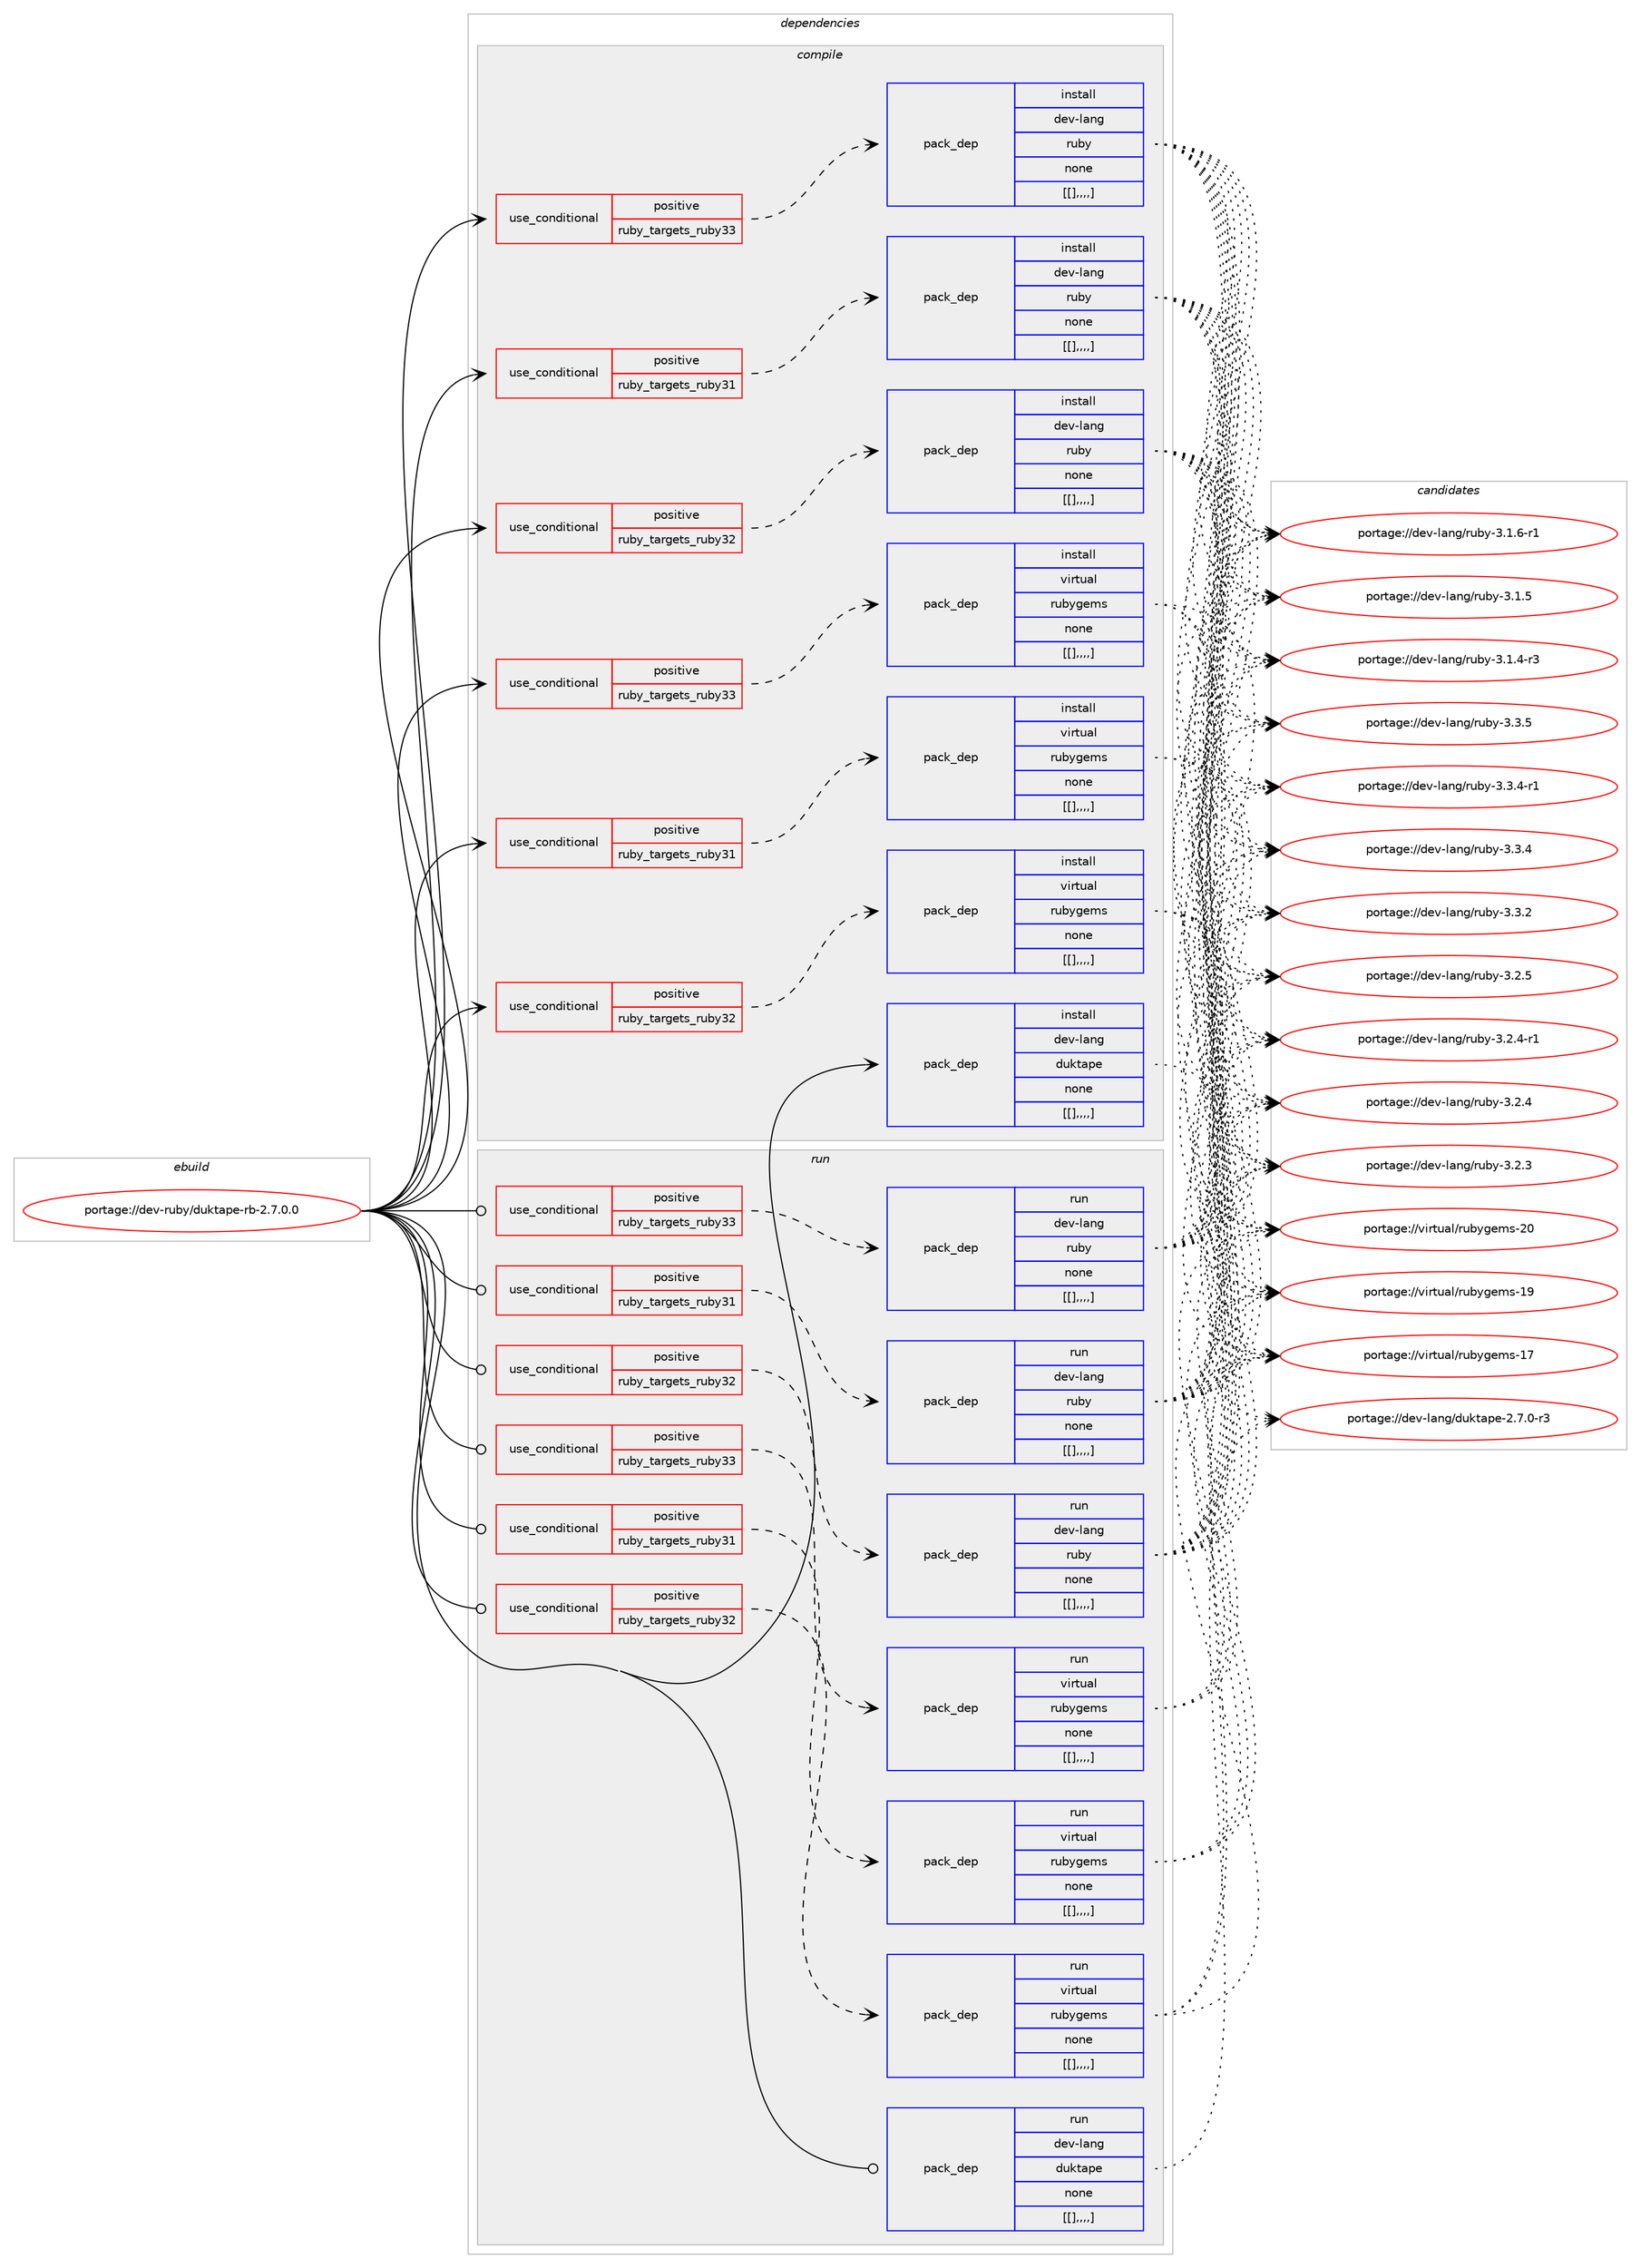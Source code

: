 digraph prolog {

# *************
# Graph options
# *************

newrank=true;
concentrate=true;
compound=true;
graph [rankdir=LR,fontname=Helvetica,fontsize=10,ranksep=1.5];#, ranksep=2.5, nodesep=0.2];
edge  [arrowhead=vee];
node  [fontname=Helvetica,fontsize=10];

# **********
# The ebuild
# **********

subgraph cluster_leftcol {
color=gray;
label=<<i>ebuild</i>>;
id [label="portage://dev-ruby/duktape-rb-2.7.0.0", color=red, width=4, href="../dev-ruby/duktape-rb-2.7.0.0.svg"];
}

# ****************
# The dependencies
# ****************

subgraph cluster_midcol {
color=gray;
label=<<i>dependencies</i>>;
subgraph cluster_compile {
fillcolor="#eeeeee";
style=filled;
label=<<i>compile</i>>;
subgraph cond48105 {
dependency184489 [label=<<TABLE BORDER="0" CELLBORDER="1" CELLSPACING="0" CELLPADDING="4"><TR><TD ROWSPAN="3" CELLPADDING="10">use_conditional</TD></TR><TR><TD>positive</TD></TR><TR><TD>ruby_targets_ruby31</TD></TR></TABLE>>, shape=none, color=red];
subgraph pack135094 {
dependency184490 [label=<<TABLE BORDER="0" CELLBORDER="1" CELLSPACING="0" CELLPADDING="4" WIDTH="220"><TR><TD ROWSPAN="6" CELLPADDING="30">pack_dep</TD></TR><TR><TD WIDTH="110">install</TD></TR><TR><TD>dev-lang</TD></TR><TR><TD>ruby</TD></TR><TR><TD>none</TD></TR><TR><TD>[[],,,,]</TD></TR></TABLE>>, shape=none, color=blue];
}
dependency184489:e -> dependency184490:w [weight=20,style="dashed",arrowhead="vee"];
}
id:e -> dependency184489:w [weight=20,style="solid",arrowhead="vee"];
subgraph cond48106 {
dependency184491 [label=<<TABLE BORDER="0" CELLBORDER="1" CELLSPACING="0" CELLPADDING="4"><TR><TD ROWSPAN="3" CELLPADDING="10">use_conditional</TD></TR><TR><TD>positive</TD></TR><TR><TD>ruby_targets_ruby31</TD></TR></TABLE>>, shape=none, color=red];
subgraph pack135095 {
dependency184492 [label=<<TABLE BORDER="0" CELLBORDER="1" CELLSPACING="0" CELLPADDING="4" WIDTH="220"><TR><TD ROWSPAN="6" CELLPADDING="30">pack_dep</TD></TR><TR><TD WIDTH="110">install</TD></TR><TR><TD>virtual</TD></TR><TR><TD>rubygems</TD></TR><TR><TD>none</TD></TR><TR><TD>[[],,,,]</TD></TR></TABLE>>, shape=none, color=blue];
}
dependency184491:e -> dependency184492:w [weight=20,style="dashed",arrowhead="vee"];
}
id:e -> dependency184491:w [weight=20,style="solid",arrowhead="vee"];
subgraph cond48107 {
dependency184493 [label=<<TABLE BORDER="0" CELLBORDER="1" CELLSPACING="0" CELLPADDING="4"><TR><TD ROWSPAN="3" CELLPADDING="10">use_conditional</TD></TR><TR><TD>positive</TD></TR><TR><TD>ruby_targets_ruby32</TD></TR></TABLE>>, shape=none, color=red];
subgraph pack135096 {
dependency184494 [label=<<TABLE BORDER="0" CELLBORDER="1" CELLSPACING="0" CELLPADDING="4" WIDTH="220"><TR><TD ROWSPAN="6" CELLPADDING="30">pack_dep</TD></TR><TR><TD WIDTH="110">install</TD></TR><TR><TD>dev-lang</TD></TR><TR><TD>ruby</TD></TR><TR><TD>none</TD></TR><TR><TD>[[],,,,]</TD></TR></TABLE>>, shape=none, color=blue];
}
dependency184493:e -> dependency184494:w [weight=20,style="dashed",arrowhead="vee"];
}
id:e -> dependency184493:w [weight=20,style="solid",arrowhead="vee"];
subgraph cond48108 {
dependency184495 [label=<<TABLE BORDER="0" CELLBORDER="1" CELLSPACING="0" CELLPADDING="4"><TR><TD ROWSPAN="3" CELLPADDING="10">use_conditional</TD></TR><TR><TD>positive</TD></TR><TR><TD>ruby_targets_ruby32</TD></TR></TABLE>>, shape=none, color=red];
subgraph pack135097 {
dependency184496 [label=<<TABLE BORDER="0" CELLBORDER="1" CELLSPACING="0" CELLPADDING="4" WIDTH="220"><TR><TD ROWSPAN="6" CELLPADDING="30">pack_dep</TD></TR><TR><TD WIDTH="110">install</TD></TR><TR><TD>virtual</TD></TR><TR><TD>rubygems</TD></TR><TR><TD>none</TD></TR><TR><TD>[[],,,,]</TD></TR></TABLE>>, shape=none, color=blue];
}
dependency184495:e -> dependency184496:w [weight=20,style="dashed",arrowhead="vee"];
}
id:e -> dependency184495:w [weight=20,style="solid",arrowhead="vee"];
subgraph cond48109 {
dependency184497 [label=<<TABLE BORDER="0" CELLBORDER="1" CELLSPACING="0" CELLPADDING="4"><TR><TD ROWSPAN="3" CELLPADDING="10">use_conditional</TD></TR><TR><TD>positive</TD></TR><TR><TD>ruby_targets_ruby33</TD></TR></TABLE>>, shape=none, color=red];
subgraph pack135098 {
dependency184498 [label=<<TABLE BORDER="0" CELLBORDER="1" CELLSPACING="0" CELLPADDING="4" WIDTH="220"><TR><TD ROWSPAN="6" CELLPADDING="30">pack_dep</TD></TR><TR><TD WIDTH="110">install</TD></TR><TR><TD>dev-lang</TD></TR><TR><TD>ruby</TD></TR><TR><TD>none</TD></TR><TR><TD>[[],,,,]</TD></TR></TABLE>>, shape=none, color=blue];
}
dependency184497:e -> dependency184498:w [weight=20,style="dashed",arrowhead="vee"];
}
id:e -> dependency184497:w [weight=20,style="solid",arrowhead="vee"];
subgraph cond48110 {
dependency184499 [label=<<TABLE BORDER="0" CELLBORDER="1" CELLSPACING="0" CELLPADDING="4"><TR><TD ROWSPAN="3" CELLPADDING="10">use_conditional</TD></TR><TR><TD>positive</TD></TR><TR><TD>ruby_targets_ruby33</TD></TR></TABLE>>, shape=none, color=red];
subgraph pack135099 {
dependency184500 [label=<<TABLE BORDER="0" CELLBORDER="1" CELLSPACING="0" CELLPADDING="4" WIDTH="220"><TR><TD ROWSPAN="6" CELLPADDING="30">pack_dep</TD></TR><TR><TD WIDTH="110">install</TD></TR><TR><TD>virtual</TD></TR><TR><TD>rubygems</TD></TR><TR><TD>none</TD></TR><TR><TD>[[],,,,]</TD></TR></TABLE>>, shape=none, color=blue];
}
dependency184499:e -> dependency184500:w [weight=20,style="dashed",arrowhead="vee"];
}
id:e -> dependency184499:w [weight=20,style="solid",arrowhead="vee"];
subgraph pack135100 {
dependency184501 [label=<<TABLE BORDER="0" CELLBORDER="1" CELLSPACING="0" CELLPADDING="4" WIDTH="220"><TR><TD ROWSPAN="6" CELLPADDING="30">pack_dep</TD></TR><TR><TD WIDTH="110">install</TD></TR><TR><TD>dev-lang</TD></TR><TR><TD>duktape</TD></TR><TR><TD>none</TD></TR><TR><TD>[[],,,,]</TD></TR></TABLE>>, shape=none, color=blue];
}
id:e -> dependency184501:w [weight=20,style="solid",arrowhead="vee"];
}
subgraph cluster_compileandrun {
fillcolor="#eeeeee";
style=filled;
label=<<i>compile and run</i>>;
}
subgraph cluster_run {
fillcolor="#eeeeee";
style=filled;
label=<<i>run</i>>;
subgraph cond48111 {
dependency184502 [label=<<TABLE BORDER="0" CELLBORDER="1" CELLSPACING="0" CELLPADDING="4"><TR><TD ROWSPAN="3" CELLPADDING="10">use_conditional</TD></TR><TR><TD>positive</TD></TR><TR><TD>ruby_targets_ruby31</TD></TR></TABLE>>, shape=none, color=red];
subgraph pack135101 {
dependency184503 [label=<<TABLE BORDER="0" CELLBORDER="1" CELLSPACING="0" CELLPADDING="4" WIDTH="220"><TR><TD ROWSPAN="6" CELLPADDING="30">pack_dep</TD></TR><TR><TD WIDTH="110">run</TD></TR><TR><TD>dev-lang</TD></TR><TR><TD>ruby</TD></TR><TR><TD>none</TD></TR><TR><TD>[[],,,,]</TD></TR></TABLE>>, shape=none, color=blue];
}
dependency184502:e -> dependency184503:w [weight=20,style="dashed",arrowhead="vee"];
}
id:e -> dependency184502:w [weight=20,style="solid",arrowhead="odot"];
subgraph cond48112 {
dependency184504 [label=<<TABLE BORDER="0" CELLBORDER="1" CELLSPACING="0" CELLPADDING="4"><TR><TD ROWSPAN="3" CELLPADDING="10">use_conditional</TD></TR><TR><TD>positive</TD></TR><TR><TD>ruby_targets_ruby31</TD></TR></TABLE>>, shape=none, color=red];
subgraph pack135102 {
dependency184505 [label=<<TABLE BORDER="0" CELLBORDER="1" CELLSPACING="0" CELLPADDING="4" WIDTH="220"><TR><TD ROWSPAN="6" CELLPADDING="30">pack_dep</TD></TR><TR><TD WIDTH="110">run</TD></TR><TR><TD>virtual</TD></TR><TR><TD>rubygems</TD></TR><TR><TD>none</TD></TR><TR><TD>[[],,,,]</TD></TR></TABLE>>, shape=none, color=blue];
}
dependency184504:e -> dependency184505:w [weight=20,style="dashed",arrowhead="vee"];
}
id:e -> dependency184504:w [weight=20,style="solid",arrowhead="odot"];
subgraph cond48113 {
dependency184506 [label=<<TABLE BORDER="0" CELLBORDER="1" CELLSPACING="0" CELLPADDING="4"><TR><TD ROWSPAN="3" CELLPADDING="10">use_conditional</TD></TR><TR><TD>positive</TD></TR><TR><TD>ruby_targets_ruby32</TD></TR></TABLE>>, shape=none, color=red];
subgraph pack135103 {
dependency184507 [label=<<TABLE BORDER="0" CELLBORDER="1" CELLSPACING="0" CELLPADDING="4" WIDTH="220"><TR><TD ROWSPAN="6" CELLPADDING="30">pack_dep</TD></TR><TR><TD WIDTH="110">run</TD></TR><TR><TD>dev-lang</TD></TR><TR><TD>ruby</TD></TR><TR><TD>none</TD></TR><TR><TD>[[],,,,]</TD></TR></TABLE>>, shape=none, color=blue];
}
dependency184506:e -> dependency184507:w [weight=20,style="dashed",arrowhead="vee"];
}
id:e -> dependency184506:w [weight=20,style="solid",arrowhead="odot"];
subgraph cond48114 {
dependency184508 [label=<<TABLE BORDER="0" CELLBORDER="1" CELLSPACING="0" CELLPADDING="4"><TR><TD ROWSPAN="3" CELLPADDING="10">use_conditional</TD></TR><TR><TD>positive</TD></TR><TR><TD>ruby_targets_ruby32</TD></TR></TABLE>>, shape=none, color=red];
subgraph pack135104 {
dependency184509 [label=<<TABLE BORDER="0" CELLBORDER="1" CELLSPACING="0" CELLPADDING="4" WIDTH="220"><TR><TD ROWSPAN="6" CELLPADDING="30">pack_dep</TD></TR><TR><TD WIDTH="110">run</TD></TR><TR><TD>virtual</TD></TR><TR><TD>rubygems</TD></TR><TR><TD>none</TD></TR><TR><TD>[[],,,,]</TD></TR></TABLE>>, shape=none, color=blue];
}
dependency184508:e -> dependency184509:w [weight=20,style="dashed",arrowhead="vee"];
}
id:e -> dependency184508:w [weight=20,style="solid",arrowhead="odot"];
subgraph cond48115 {
dependency184510 [label=<<TABLE BORDER="0" CELLBORDER="1" CELLSPACING="0" CELLPADDING="4"><TR><TD ROWSPAN="3" CELLPADDING="10">use_conditional</TD></TR><TR><TD>positive</TD></TR><TR><TD>ruby_targets_ruby33</TD></TR></TABLE>>, shape=none, color=red];
subgraph pack135105 {
dependency184511 [label=<<TABLE BORDER="0" CELLBORDER="1" CELLSPACING="0" CELLPADDING="4" WIDTH="220"><TR><TD ROWSPAN="6" CELLPADDING="30">pack_dep</TD></TR><TR><TD WIDTH="110">run</TD></TR><TR><TD>dev-lang</TD></TR><TR><TD>ruby</TD></TR><TR><TD>none</TD></TR><TR><TD>[[],,,,]</TD></TR></TABLE>>, shape=none, color=blue];
}
dependency184510:e -> dependency184511:w [weight=20,style="dashed",arrowhead="vee"];
}
id:e -> dependency184510:w [weight=20,style="solid",arrowhead="odot"];
subgraph cond48116 {
dependency184512 [label=<<TABLE BORDER="0" CELLBORDER="1" CELLSPACING="0" CELLPADDING="4"><TR><TD ROWSPAN="3" CELLPADDING="10">use_conditional</TD></TR><TR><TD>positive</TD></TR><TR><TD>ruby_targets_ruby33</TD></TR></TABLE>>, shape=none, color=red];
subgraph pack135106 {
dependency184513 [label=<<TABLE BORDER="0" CELLBORDER="1" CELLSPACING="0" CELLPADDING="4" WIDTH="220"><TR><TD ROWSPAN="6" CELLPADDING="30">pack_dep</TD></TR><TR><TD WIDTH="110">run</TD></TR><TR><TD>virtual</TD></TR><TR><TD>rubygems</TD></TR><TR><TD>none</TD></TR><TR><TD>[[],,,,]</TD></TR></TABLE>>, shape=none, color=blue];
}
dependency184512:e -> dependency184513:w [weight=20,style="dashed",arrowhead="vee"];
}
id:e -> dependency184512:w [weight=20,style="solid",arrowhead="odot"];
subgraph pack135107 {
dependency184514 [label=<<TABLE BORDER="0" CELLBORDER="1" CELLSPACING="0" CELLPADDING="4" WIDTH="220"><TR><TD ROWSPAN="6" CELLPADDING="30">pack_dep</TD></TR><TR><TD WIDTH="110">run</TD></TR><TR><TD>dev-lang</TD></TR><TR><TD>duktape</TD></TR><TR><TD>none</TD></TR><TR><TD>[[],,,,]</TD></TR></TABLE>>, shape=none, color=blue];
}
id:e -> dependency184514:w [weight=20,style="solid",arrowhead="odot"];
}
}

# **************
# The candidates
# **************

subgraph cluster_choices {
rank=same;
color=gray;
label=<<i>candidates</i>>;

subgraph choice135094 {
color=black;
nodesep=1;
choice10010111845108971101034711411798121455146514653 [label="portage://dev-lang/ruby-3.3.5", color=red, width=4,href="../dev-lang/ruby-3.3.5.svg"];
choice100101118451089711010347114117981214551465146524511449 [label="portage://dev-lang/ruby-3.3.4-r1", color=red, width=4,href="../dev-lang/ruby-3.3.4-r1.svg"];
choice10010111845108971101034711411798121455146514652 [label="portage://dev-lang/ruby-3.3.4", color=red, width=4,href="../dev-lang/ruby-3.3.4.svg"];
choice10010111845108971101034711411798121455146514650 [label="portage://dev-lang/ruby-3.3.2", color=red, width=4,href="../dev-lang/ruby-3.3.2.svg"];
choice10010111845108971101034711411798121455146504653 [label="portage://dev-lang/ruby-3.2.5", color=red, width=4,href="../dev-lang/ruby-3.2.5.svg"];
choice100101118451089711010347114117981214551465046524511449 [label="portage://dev-lang/ruby-3.2.4-r1", color=red, width=4,href="../dev-lang/ruby-3.2.4-r1.svg"];
choice10010111845108971101034711411798121455146504652 [label="portage://dev-lang/ruby-3.2.4", color=red, width=4,href="../dev-lang/ruby-3.2.4.svg"];
choice10010111845108971101034711411798121455146504651 [label="portage://dev-lang/ruby-3.2.3", color=red, width=4,href="../dev-lang/ruby-3.2.3.svg"];
choice100101118451089711010347114117981214551464946544511449 [label="portage://dev-lang/ruby-3.1.6-r1", color=red, width=4,href="../dev-lang/ruby-3.1.6-r1.svg"];
choice10010111845108971101034711411798121455146494653 [label="portage://dev-lang/ruby-3.1.5", color=red, width=4,href="../dev-lang/ruby-3.1.5.svg"];
choice100101118451089711010347114117981214551464946524511451 [label="portage://dev-lang/ruby-3.1.4-r3", color=red, width=4,href="../dev-lang/ruby-3.1.4-r3.svg"];
dependency184490:e -> choice10010111845108971101034711411798121455146514653:w [style=dotted,weight="100"];
dependency184490:e -> choice100101118451089711010347114117981214551465146524511449:w [style=dotted,weight="100"];
dependency184490:e -> choice10010111845108971101034711411798121455146514652:w [style=dotted,weight="100"];
dependency184490:e -> choice10010111845108971101034711411798121455146514650:w [style=dotted,weight="100"];
dependency184490:e -> choice10010111845108971101034711411798121455146504653:w [style=dotted,weight="100"];
dependency184490:e -> choice100101118451089711010347114117981214551465046524511449:w [style=dotted,weight="100"];
dependency184490:e -> choice10010111845108971101034711411798121455146504652:w [style=dotted,weight="100"];
dependency184490:e -> choice10010111845108971101034711411798121455146504651:w [style=dotted,weight="100"];
dependency184490:e -> choice100101118451089711010347114117981214551464946544511449:w [style=dotted,weight="100"];
dependency184490:e -> choice10010111845108971101034711411798121455146494653:w [style=dotted,weight="100"];
dependency184490:e -> choice100101118451089711010347114117981214551464946524511451:w [style=dotted,weight="100"];
}
subgraph choice135095 {
color=black;
nodesep=1;
choice118105114116117971084711411798121103101109115455048 [label="portage://virtual/rubygems-20", color=red, width=4,href="../virtual/rubygems-20.svg"];
choice118105114116117971084711411798121103101109115454957 [label="portage://virtual/rubygems-19", color=red, width=4,href="../virtual/rubygems-19.svg"];
choice118105114116117971084711411798121103101109115454955 [label="portage://virtual/rubygems-17", color=red, width=4,href="../virtual/rubygems-17.svg"];
dependency184492:e -> choice118105114116117971084711411798121103101109115455048:w [style=dotted,weight="100"];
dependency184492:e -> choice118105114116117971084711411798121103101109115454957:w [style=dotted,weight="100"];
dependency184492:e -> choice118105114116117971084711411798121103101109115454955:w [style=dotted,weight="100"];
}
subgraph choice135096 {
color=black;
nodesep=1;
choice10010111845108971101034711411798121455146514653 [label="portage://dev-lang/ruby-3.3.5", color=red, width=4,href="../dev-lang/ruby-3.3.5.svg"];
choice100101118451089711010347114117981214551465146524511449 [label="portage://dev-lang/ruby-3.3.4-r1", color=red, width=4,href="../dev-lang/ruby-3.3.4-r1.svg"];
choice10010111845108971101034711411798121455146514652 [label="portage://dev-lang/ruby-3.3.4", color=red, width=4,href="../dev-lang/ruby-3.3.4.svg"];
choice10010111845108971101034711411798121455146514650 [label="portage://dev-lang/ruby-3.3.2", color=red, width=4,href="../dev-lang/ruby-3.3.2.svg"];
choice10010111845108971101034711411798121455146504653 [label="portage://dev-lang/ruby-3.2.5", color=red, width=4,href="../dev-lang/ruby-3.2.5.svg"];
choice100101118451089711010347114117981214551465046524511449 [label="portage://dev-lang/ruby-3.2.4-r1", color=red, width=4,href="../dev-lang/ruby-3.2.4-r1.svg"];
choice10010111845108971101034711411798121455146504652 [label="portage://dev-lang/ruby-3.2.4", color=red, width=4,href="../dev-lang/ruby-3.2.4.svg"];
choice10010111845108971101034711411798121455146504651 [label="portage://dev-lang/ruby-3.2.3", color=red, width=4,href="../dev-lang/ruby-3.2.3.svg"];
choice100101118451089711010347114117981214551464946544511449 [label="portage://dev-lang/ruby-3.1.6-r1", color=red, width=4,href="../dev-lang/ruby-3.1.6-r1.svg"];
choice10010111845108971101034711411798121455146494653 [label="portage://dev-lang/ruby-3.1.5", color=red, width=4,href="../dev-lang/ruby-3.1.5.svg"];
choice100101118451089711010347114117981214551464946524511451 [label="portage://dev-lang/ruby-3.1.4-r3", color=red, width=4,href="../dev-lang/ruby-3.1.4-r3.svg"];
dependency184494:e -> choice10010111845108971101034711411798121455146514653:w [style=dotted,weight="100"];
dependency184494:e -> choice100101118451089711010347114117981214551465146524511449:w [style=dotted,weight="100"];
dependency184494:e -> choice10010111845108971101034711411798121455146514652:w [style=dotted,weight="100"];
dependency184494:e -> choice10010111845108971101034711411798121455146514650:w [style=dotted,weight="100"];
dependency184494:e -> choice10010111845108971101034711411798121455146504653:w [style=dotted,weight="100"];
dependency184494:e -> choice100101118451089711010347114117981214551465046524511449:w [style=dotted,weight="100"];
dependency184494:e -> choice10010111845108971101034711411798121455146504652:w [style=dotted,weight="100"];
dependency184494:e -> choice10010111845108971101034711411798121455146504651:w [style=dotted,weight="100"];
dependency184494:e -> choice100101118451089711010347114117981214551464946544511449:w [style=dotted,weight="100"];
dependency184494:e -> choice10010111845108971101034711411798121455146494653:w [style=dotted,weight="100"];
dependency184494:e -> choice100101118451089711010347114117981214551464946524511451:w [style=dotted,weight="100"];
}
subgraph choice135097 {
color=black;
nodesep=1;
choice118105114116117971084711411798121103101109115455048 [label="portage://virtual/rubygems-20", color=red, width=4,href="../virtual/rubygems-20.svg"];
choice118105114116117971084711411798121103101109115454957 [label="portage://virtual/rubygems-19", color=red, width=4,href="../virtual/rubygems-19.svg"];
choice118105114116117971084711411798121103101109115454955 [label="portage://virtual/rubygems-17", color=red, width=4,href="../virtual/rubygems-17.svg"];
dependency184496:e -> choice118105114116117971084711411798121103101109115455048:w [style=dotted,weight="100"];
dependency184496:e -> choice118105114116117971084711411798121103101109115454957:w [style=dotted,weight="100"];
dependency184496:e -> choice118105114116117971084711411798121103101109115454955:w [style=dotted,weight="100"];
}
subgraph choice135098 {
color=black;
nodesep=1;
choice10010111845108971101034711411798121455146514653 [label="portage://dev-lang/ruby-3.3.5", color=red, width=4,href="../dev-lang/ruby-3.3.5.svg"];
choice100101118451089711010347114117981214551465146524511449 [label="portage://dev-lang/ruby-3.3.4-r1", color=red, width=4,href="../dev-lang/ruby-3.3.4-r1.svg"];
choice10010111845108971101034711411798121455146514652 [label="portage://dev-lang/ruby-3.3.4", color=red, width=4,href="../dev-lang/ruby-3.3.4.svg"];
choice10010111845108971101034711411798121455146514650 [label="portage://dev-lang/ruby-3.3.2", color=red, width=4,href="../dev-lang/ruby-3.3.2.svg"];
choice10010111845108971101034711411798121455146504653 [label="portage://dev-lang/ruby-3.2.5", color=red, width=4,href="../dev-lang/ruby-3.2.5.svg"];
choice100101118451089711010347114117981214551465046524511449 [label="portage://dev-lang/ruby-3.2.4-r1", color=red, width=4,href="../dev-lang/ruby-3.2.4-r1.svg"];
choice10010111845108971101034711411798121455146504652 [label="portage://dev-lang/ruby-3.2.4", color=red, width=4,href="../dev-lang/ruby-3.2.4.svg"];
choice10010111845108971101034711411798121455146504651 [label="portage://dev-lang/ruby-3.2.3", color=red, width=4,href="../dev-lang/ruby-3.2.3.svg"];
choice100101118451089711010347114117981214551464946544511449 [label="portage://dev-lang/ruby-3.1.6-r1", color=red, width=4,href="../dev-lang/ruby-3.1.6-r1.svg"];
choice10010111845108971101034711411798121455146494653 [label="portage://dev-lang/ruby-3.1.5", color=red, width=4,href="../dev-lang/ruby-3.1.5.svg"];
choice100101118451089711010347114117981214551464946524511451 [label="portage://dev-lang/ruby-3.1.4-r3", color=red, width=4,href="../dev-lang/ruby-3.1.4-r3.svg"];
dependency184498:e -> choice10010111845108971101034711411798121455146514653:w [style=dotted,weight="100"];
dependency184498:e -> choice100101118451089711010347114117981214551465146524511449:w [style=dotted,weight="100"];
dependency184498:e -> choice10010111845108971101034711411798121455146514652:w [style=dotted,weight="100"];
dependency184498:e -> choice10010111845108971101034711411798121455146514650:w [style=dotted,weight="100"];
dependency184498:e -> choice10010111845108971101034711411798121455146504653:w [style=dotted,weight="100"];
dependency184498:e -> choice100101118451089711010347114117981214551465046524511449:w [style=dotted,weight="100"];
dependency184498:e -> choice10010111845108971101034711411798121455146504652:w [style=dotted,weight="100"];
dependency184498:e -> choice10010111845108971101034711411798121455146504651:w [style=dotted,weight="100"];
dependency184498:e -> choice100101118451089711010347114117981214551464946544511449:w [style=dotted,weight="100"];
dependency184498:e -> choice10010111845108971101034711411798121455146494653:w [style=dotted,weight="100"];
dependency184498:e -> choice100101118451089711010347114117981214551464946524511451:w [style=dotted,weight="100"];
}
subgraph choice135099 {
color=black;
nodesep=1;
choice118105114116117971084711411798121103101109115455048 [label="portage://virtual/rubygems-20", color=red, width=4,href="../virtual/rubygems-20.svg"];
choice118105114116117971084711411798121103101109115454957 [label="portage://virtual/rubygems-19", color=red, width=4,href="../virtual/rubygems-19.svg"];
choice118105114116117971084711411798121103101109115454955 [label="portage://virtual/rubygems-17", color=red, width=4,href="../virtual/rubygems-17.svg"];
dependency184500:e -> choice118105114116117971084711411798121103101109115455048:w [style=dotted,weight="100"];
dependency184500:e -> choice118105114116117971084711411798121103101109115454957:w [style=dotted,weight="100"];
dependency184500:e -> choice118105114116117971084711411798121103101109115454955:w [style=dotted,weight="100"];
}
subgraph choice135100 {
color=black;
nodesep=1;
choice100101118451089711010347100117107116971121014550465546484511451 [label="portage://dev-lang/duktape-2.7.0-r3", color=red, width=4,href="../dev-lang/duktape-2.7.0-r3.svg"];
dependency184501:e -> choice100101118451089711010347100117107116971121014550465546484511451:w [style=dotted,weight="100"];
}
subgraph choice135101 {
color=black;
nodesep=1;
choice10010111845108971101034711411798121455146514653 [label="portage://dev-lang/ruby-3.3.5", color=red, width=4,href="../dev-lang/ruby-3.3.5.svg"];
choice100101118451089711010347114117981214551465146524511449 [label="portage://dev-lang/ruby-3.3.4-r1", color=red, width=4,href="../dev-lang/ruby-3.3.4-r1.svg"];
choice10010111845108971101034711411798121455146514652 [label="portage://dev-lang/ruby-3.3.4", color=red, width=4,href="../dev-lang/ruby-3.3.4.svg"];
choice10010111845108971101034711411798121455146514650 [label="portage://dev-lang/ruby-3.3.2", color=red, width=4,href="../dev-lang/ruby-3.3.2.svg"];
choice10010111845108971101034711411798121455146504653 [label="portage://dev-lang/ruby-3.2.5", color=red, width=4,href="../dev-lang/ruby-3.2.5.svg"];
choice100101118451089711010347114117981214551465046524511449 [label="portage://dev-lang/ruby-3.2.4-r1", color=red, width=4,href="../dev-lang/ruby-3.2.4-r1.svg"];
choice10010111845108971101034711411798121455146504652 [label="portage://dev-lang/ruby-3.2.4", color=red, width=4,href="../dev-lang/ruby-3.2.4.svg"];
choice10010111845108971101034711411798121455146504651 [label="portage://dev-lang/ruby-3.2.3", color=red, width=4,href="../dev-lang/ruby-3.2.3.svg"];
choice100101118451089711010347114117981214551464946544511449 [label="portage://dev-lang/ruby-3.1.6-r1", color=red, width=4,href="../dev-lang/ruby-3.1.6-r1.svg"];
choice10010111845108971101034711411798121455146494653 [label="portage://dev-lang/ruby-3.1.5", color=red, width=4,href="../dev-lang/ruby-3.1.5.svg"];
choice100101118451089711010347114117981214551464946524511451 [label="portage://dev-lang/ruby-3.1.4-r3", color=red, width=4,href="../dev-lang/ruby-3.1.4-r3.svg"];
dependency184503:e -> choice10010111845108971101034711411798121455146514653:w [style=dotted,weight="100"];
dependency184503:e -> choice100101118451089711010347114117981214551465146524511449:w [style=dotted,weight="100"];
dependency184503:e -> choice10010111845108971101034711411798121455146514652:w [style=dotted,weight="100"];
dependency184503:e -> choice10010111845108971101034711411798121455146514650:w [style=dotted,weight="100"];
dependency184503:e -> choice10010111845108971101034711411798121455146504653:w [style=dotted,weight="100"];
dependency184503:e -> choice100101118451089711010347114117981214551465046524511449:w [style=dotted,weight="100"];
dependency184503:e -> choice10010111845108971101034711411798121455146504652:w [style=dotted,weight="100"];
dependency184503:e -> choice10010111845108971101034711411798121455146504651:w [style=dotted,weight="100"];
dependency184503:e -> choice100101118451089711010347114117981214551464946544511449:w [style=dotted,weight="100"];
dependency184503:e -> choice10010111845108971101034711411798121455146494653:w [style=dotted,weight="100"];
dependency184503:e -> choice100101118451089711010347114117981214551464946524511451:w [style=dotted,weight="100"];
}
subgraph choice135102 {
color=black;
nodesep=1;
choice118105114116117971084711411798121103101109115455048 [label="portage://virtual/rubygems-20", color=red, width=4,href="../virtual/rubygems-20.svg"];
choice118105114116117971084711411798121103101109115454957 [label="portage://virtual/rubygems-19", color=red, width=4,href="../virtual/rubygems-19.svg"];
choice118105114116117971084711411798121103101109115454955 [label="portage://virtual/rubygems-17", color=red, width=4,href="../virtual/rubygems-17.svg"];
dependency184505:e -> choice118105114116117971084711411798121103101109115455048:w [style=dotted,weight="100"];
dependency184505:e -> choice118105114116117971084711411798121103101109115454957:w [style=dotted,weight="100"];
dependency184505:e -> choice118105114116117971084711411798121103101109115454955:w [style=dotted,weight="100"];
}
subgraph choice135103 {
color=black;
nodesep=1;
choice10010111845108971101034711411798121455146514653 [label="portage://dev-lang/ruby-3.3.5", color=red, width=4,href="../dev-lang/ruby-3.3.5.svg"];
choice100101118451089711010347114117981214551465146524511449 [label="portage://dev-lang/ruby-3.3.4-r1", color=red, width=4,href="../dev-lang/ruby-3.3.4-r1.svg"];
choice10010111845108971101034711411798121455146514652 [label="portage://dev-lang/ruby-3.3.4", color=red, width=4,href="../dev-lang/ruby-3.3.4.svg"];
choice10010111845108971101034711411798121455146514650 [label="portage://dev-lang/ruby-3.3.2", color=red, width=4,href="../dev-lang/ruby-3.3.2.svg"];
choice10010111845108971101034711411798121455146504653 [label="portage://dev-lang/ruby-3.2.5", color=red, width=4,href="../dev-lang/ruby-3.2.5.svg"];
choice100101118451089711010347114117981214551465046524511449 [label="portage://dev-lang/ruby-3.2.4-r1", color=red, width=4,href="../dev-lang/ruby-3.2.4-r1.svg"];
choice10010111845108971101034711411798121455146504652 [label="portage://dev-lang/ruby-3.2.4", color=red, width=4,href="../dev-lang/ruby-3.2.4.svg"];
choice10010111845108971101034711411798121455146504651 [label="portage://dev-lang/ruby-3.2.3", color=red, width=4,href="../dev-lang/ruby-3.2.3.svg"];
choice100101118451089711010347114117981214551464946544511449 [label="portage://dev-lang/ruby-3.1.6-r1", color=red, width=4,href="../dev-lang/ruby-3.1.6-r1.svg"];
choice10010111845108971101034711411798121455146494653 [label="portage://dev-lang/ruby-3.1.5", color=red, width=4,href="../dev-lang/ruby-3.1.5.svg"];
choice100101118451089711010347114117981214551464946524511451 [label="portage://dev-lang/ruby-3.1.4-r3", color=red, width=4,href="../dev-lang/ruby-3.1.4-r3.svg"];
dependency184507:e -> choice10010111845108971101034711411798121455146514653:w [style=dotted,weight="100"];
dependency184507:e -> choice100101118451089711010347114117981214551465146524511449:w [style=dotted,weight="100"];
dependency184507:e -> choice10010111845108971101034711411798121455146514652:w [style=dotted,weight="100"];
dependency184507:e -> choice10010111845108971101034711411798121455146514650:w [style=dotted,weight="100"];
dependency184507:e -> choice10010111845108971101034711411798121455146504653:w [style=dotted,weight="100"];
dependency184507:e -> choice100101118451089711010347114117981214551465046524511449:w [style=dotted,weight="100"];
dependency184507:e -> choice10010111845108971101034711411798121455146504652:w [style=dotted,weight="100"];
dependency184507:e -> choice10010111845108971101034711411798121455146504651:w [style=dotted,weight="100"];
dependency184507:e -> choice100101118451089711010347114117981214551464946544511449:w [style=dotted,weight="100"];
dependency184507:e -> choice10010111845108971101034711411798121455146494653:w [style=dotted,weight="100"];
dependency184507:e -> choice100101118451089711010347114117981214551464946524511451:w [style=dotted,weight="100"];
}
subgraph choice135104 {
color=black;
nodesep=1;
choice118105114116117971084711411798121103101109115455048 [label="portage://virtual/rubygems-20", color=red, width=4,href="../virtual/rubygems-20.svg"];
choice118105114116117971084711411798121103101109115454957 [label="portage://virtual/rubygems-19", color=red, width=4,href="../virtual/rubygems-19.svg"];
choice118105114116117971084711411798121103101109115454955 [label="portage://virtual/rubygems-17", color=red, width=4,href="../virtual/rubygems-17.svg"];
dependency184509:e -> choice118105114116117971084711411798121103101109115455048:w [style=dotted,weight="100"];
dependency184509:e -> choice118105114116117971084711411798121103101109115454957:w [style=dotted,weight="100"];
dependency184509:e -> choice118105114116117971084711411798121103101109115454955:w [style=dotted,weight="100"];
}
subgraph choice135105 {
color=black;
nodesep=1;
choice10010111845108971101034711411798121455146514653 [label="portage://dev-lang/ruby-3.3.5", color=red, width=4,href="../dev-lang/ruby-3.3.5.svg"];
choice100101118451089711010347114117981214551465146524511449 [label="portage://dev-lang/ruby-3.3.4-r1", color=red, width=4,href="../dev-lang/ruby-3.3.4-r1.svg"];
choice10010111845108971101034711411798121455146514652 [label="portage://dev-lang/ruby-3.3.4", color=red, width=4,href="../dev-lang/ruby-3.3.4.svg"];
choice10010111845108971101034711411798121455146514650 [label="portage://dev-lang/ruby-3.3.2", color=red, width=4,href="../dev-lang/ruby-3.3.2.svg"];
choice10010111845108971101034711411798121455146504653 [label="portage://dev-lang/ruby-3.2.5", color=red, width=4,href="../dev-lang/ruby-3.2.5.svg"];
choice100101118451089711010347114117981214551465046524511449 [label="portage://dev-lang/ruby-3.2.4-r1", color=red, width=4,href="../dev-lang/ruby-3.2.4-r1.svg"];
choice10010111845108971101034711411798121455146504652 [label="portage://dev-lang/ruby-3.2.4", color=red, width=4,href="../dev-lang/ruby-3.2.4.svg"];
choice10010111845108971101034711411798121455146504651 [label="portage://dev-lang/ruby-3.2.3", color=red, width=4,href="../dev-lang/ruby-3.2.3.svg"];
choice100101118451089711010347114117981214551464946544511449 [label="portage://dev-lang/ruby-3.1.6-r1", color=red, width=4,href="../dev-lang/ruby-3.1.6-r1.svg"];
choice10010111845108971101034711411798121455146494653 [label="portage://dev-lang/ruby-3.1.5", color=red, width=4,href="../dev-lang/ruby-3.1.5.svg"];
choice100101118451089711010347114117981214551464946524511451 [label="portage://dev-lang/ruby-3.1.4-r3", color=red, width=4,href="../dev-lang/ruby-3.1.4-r3.svg"];
dependency184511:e -> choice10010111845108971101034711411798121455146514653:w [style=dotted,weight="100"];
dependency184511:e -> choice100101118451089711010347114117981214551465146524511449:w [style=dotted,weight="100"];
dependency184511:e -> choice10010111845108971101034711411798121455146514652:w [style=dotted,weight="100"];
dependency184511:e -> choice10010111845108971101034711411798121455146514650:w [style=dotted,weight="100"];
dependency184511:e -> choice10010111845108971101034711411798121455146504653:w [style=dotted,weight="100"];
dependency184511:e -> choice100101118451089711010347114117981214551465046524511449:w [style=dotted,weight="100"];
dependency184511:e -> choice10010111845108971101034711411798121455146504652:w [style=dotted,weight="100"];
dependency184511:e -> choice10010111845108971101034711411798121455146504651:w [style=dotted,weight="100"];
dependency184511:e -> choice100101118451089711010347114117981214551464946544511449:w [style=dotted,weight="100"];
dependency184511:e -> choice10010111845108971101034711411798121455146494653:w [style=dotted,weight="100"];
dependency184511:e -> choice100101118451089711010347114117981214551464946524511451:w [style=dotted,weight="100"];
}
subgraph choice135106 {
color=black;
nodesep=1;
choice118105114116117971084711411798121103101109115455048 [label="portage://virtual/rubygems-20", color=red, width=4,href="../virtual/rubygems-20.svg"];
choice118105114116117971084711411798121103101109115454957 [label="portage://virtual/rubygems-19", color=red, width=4,href="../virtual/rubygems-19.svg"];
choice118105114116117971084711411798121103101109115454955 [label="portage://virtual/rubygems-17", color=red, width=4,href="../virtual/rubygems-17.svg"];
dependency184513:e -> choice118105114116117971084711411798121103101109115455048:w [style=dotted,weight="100"];
dependency184513:e -> choice118105114116117971084711411798121103101109115454957:w [style=dotted,weight="100"];
dependency184513:e -> choice118105114116117971084711411798121103101109115454955:w [style=dotted,weight="100"];
}
subgraph choice135107 {
color=black;
nodesep=1;
choice100101118451089711010347100117107116971121014550465546484511451 [label="portage://dev-lang/duktape-2.7.0-r3", color=red, width=4,href="../dev-lang/duktape-2.7.0-r3.svg"];
dependency184514:e -> choice100101118451089711010347100117107116971121014550465546484511451:w [style=dotted,weight="100"];
}
}

}
